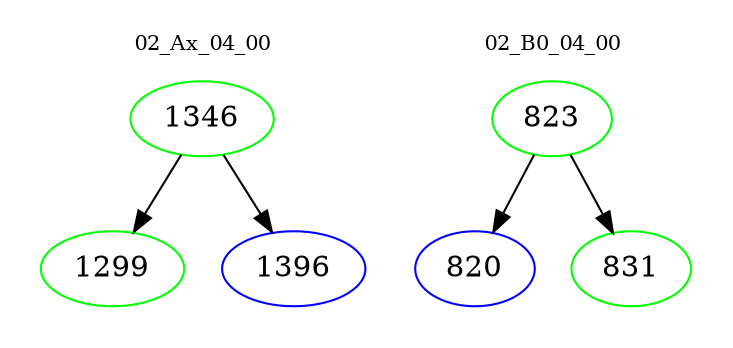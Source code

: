 digraph{
subgraph cluster_0 {
color = white
label = "02_Ax_04_00";
fontsize=10;
T0_1346 [label="1346", color="green"]
T0_1346 -> T0_1299 [color="black"]
T0_1299 [label="1299", color="green"]
T0_1346 -> T0_1396 [color="black"]
T0_1396 [label="1396", color="blue"]
}
subgraph cluster_1 {
color = white
label = "02_B0_04_00";
fontsize=10;
T1_823 [label="823", color="green"]
T1_823 -> T1_820 [color="black"]
T1_820 [label="820", color="blue"]
T1_823 -> T1_831 [color="black"]
T1_831 [label="831", color="green"]
}
}

